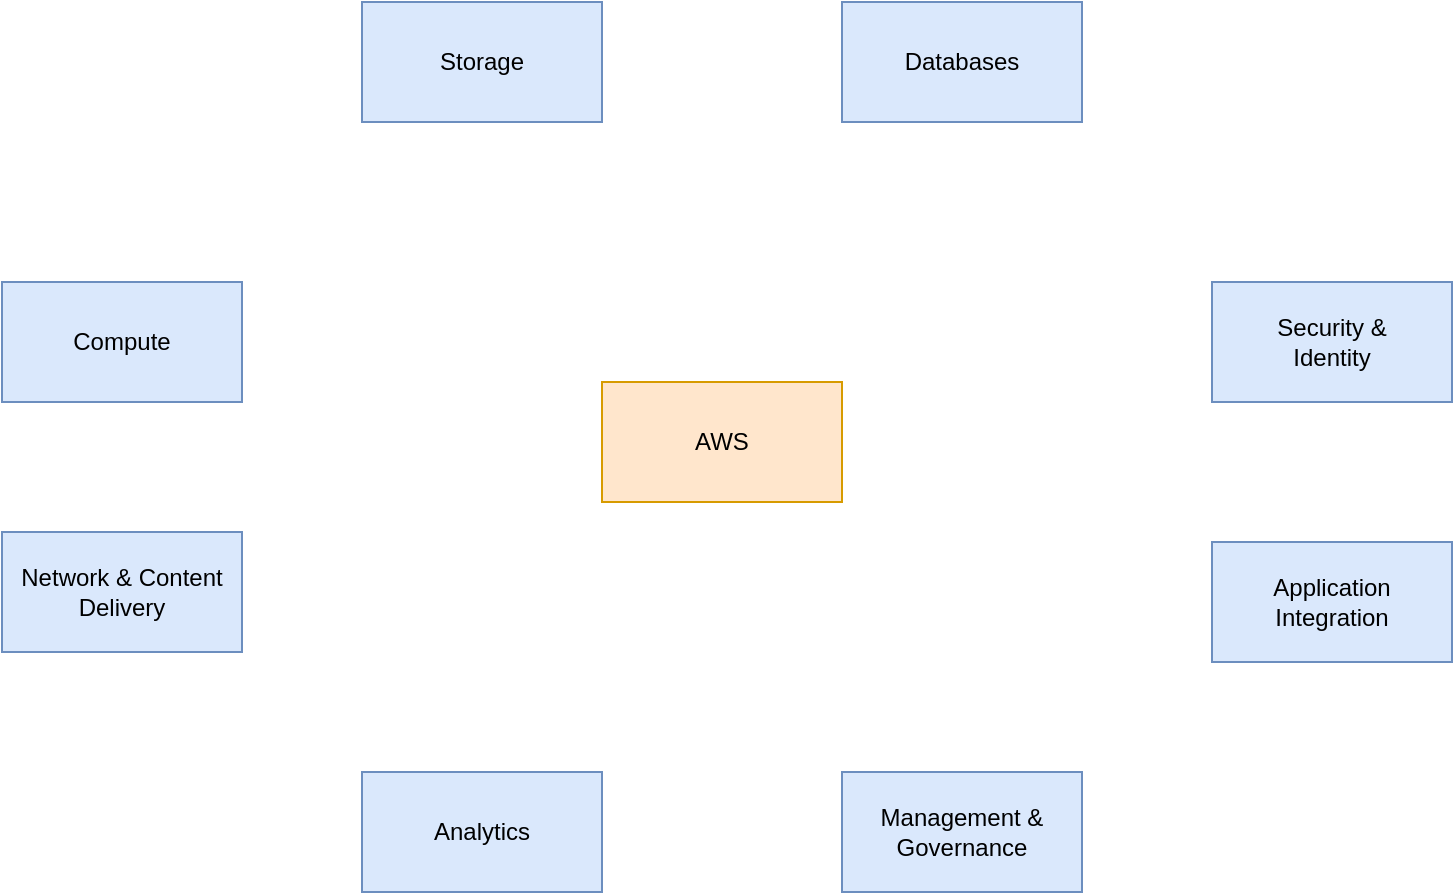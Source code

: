 <mxfile version="14.1.8" type="device"><diagram id="45BrQS4BFZDQ09c6MtbD" name="Page-1"><mxGraphModel dx="1373" dy="860" grid="1" gridSize="10" guides="1" tooltips="1" connect="1" arrows="1" fold="1" page="1" pageScale="1" pageWidth="5000" pageHeight="5000" math="0" shadow="0"><root><mxCell id="0"/><mxCell id="1" parent="0"/><mxCell id="Onsn05fdcxBwYX8IDY7z-1" value="AWS" style="rounded=0;whiteSpace=wrap;html=1;fillColor=#ffe6cc;strokeColor=#d79b00;" parent="1" vertex="1"><mxGeometry x="2445" y="2455" width="120" height="60" as="geometry"/></mxCell><mxCell id="1M9AZlx3tuC8No8jCFvx-1" value="Compute" style="rounded=0;whiteSpace=wrap;html=1;fillColor=#dae8fc;strokeColor=#6c8ebf;" vertex="1" parent="1"><mxGeometry x="2145" y="2405" width="120" height="60" as="geometry"/></mxCell><mxCell id="1M9AZlx3tuC8No8jCFvx-3" value="Storage" style="rounded=0;whiteSpace=wrap;html=1;fillColor=#dae8fc;strokeColor=#6c8ebf;" vertex="1" parent="1"><mxGeometry x="2325" y="2265" width="120" height="60" as="geometry"/></mxCell><mxCell id="1M9AZlx3tuC8No8jCFvx-4" value="Databases" style="rounded=0;whiteSpace=wrap;html=1;fillColor=#dae8fc;strokeColor=#6c8ebf;" vertex="1" parent="1"><mxGeometry x="2565" y="2265" width="120" height="60" as="geometry"/></mxCell><mxCell id="1M9AZlx3tuC8No8jCFvx-12" value="Management &amp;amp;&lt;br&gt;Governance" style="rounded=0;whiteSpace=wrap;html=1;fillColor=#dae8fc;strokeColor=#6c8ebf;" vertex="1" parent="1"><mxGeometry x="2565" y="2650" width="120" height="60" as="geometry"/></mxCell><mxCell id="1M9AZlx3tuC8No8jCFvx-15" value="Analytics" style="rounded=0;whiteSpace=wrap;html=1;fillColor=#dae8fc;strokeColor=#6c8ebf;" vertex="1" parent="1"><mxGeometry x="2325" y="2650" width="120" height="60" as="geometry"/></mxCell><mxCell id="1M9AZlx3tuC8No8jCFvx-16" value="Security &amp;amp;&lt;br&gt;Identity" style="rounded=0;whiteSpace=wrap;html=1;fillColor=#dae8fc;strokeColor=#6c8ebf;" vertex="1" parent="1"><mxGeometry x="2750" y="2405" width="120" height="60" as="geometry"/></mxCell><mxCell id="1M9AZlx3tuC8No8jCFvx-20" value="Application Integration" style="rounded=0;whiteSpace=wrap;html=1;fillColor=#dae8fc;strokeColor=#6c8ebf;" vertex="1" parent="1"><mxGeometry x="2750" y="2535" width="120" height="60" as="geometry"/></mxCell><mxCell id="1M9AZlx3tuC8No8jCFvx-23" value="Network &amp;amp; Content Delivery" style="whiteSpace=wrap;html=1;fillColor=#dae8fc;strokeColor=#6c8ebf;" vertex="1" parent="1"><mxGeometry x="2145" y="2530" width="120" height="60" as="geometry"/></mxCell></root></mxGraphModel></diagram></mxfile>